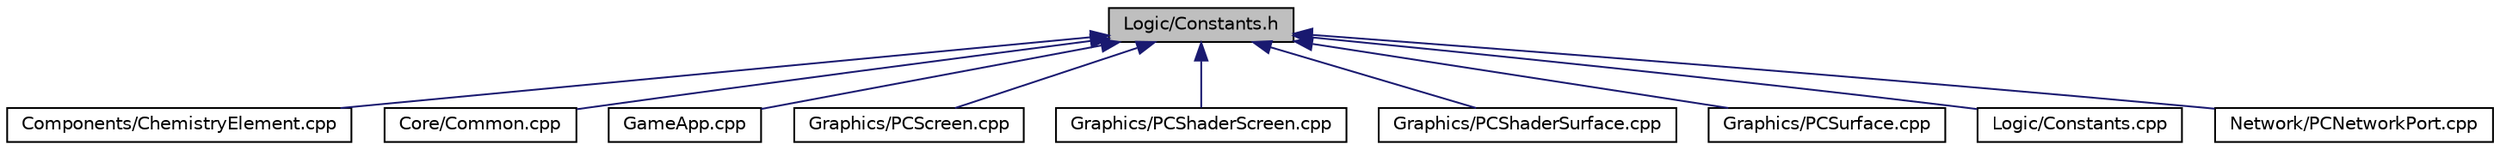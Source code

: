 digraph "Logic/Constants.h"
{
  edge [fontname="Helvetica",fontsize="10",labelfontname="Helvetica",labelfontsize="10"];
  node [fontname="Helvetica",fontsize="10",shape=record];
  Node1 [label="Logic/Constants.h",height=0.2,width=0.4,color="black", fillcolor="grey75", style="filled", fontcolor="black"];
  Node1 -> Node2 [dir="back",color="midnightblue",fontsize="10",style="solid"];
  Node2 [label="Components/ChemistryElement.cpp",height=0.2,width=0.4,color="black", fillcolor="white", style="filled",URL="$ChemistryElement_8cpp.html"];
  Node1 -> Node3 [dir="back",color="midnightblue",fontsize="10",style="solid"];
  Node3 [label="Core/Common.cpp",height=0.2,width=0.4,color="black", fillcolor="white", style="filled",URL="$Common_8cpp.html"];
  Node1 -> Node4 [dir="back",color="midnightblue",fontsize="10",style="solid"];
  Node4 [label="GameApp.cpp",height=0.2,width=0.4,color="black", fillcolor="white", style="filled",URL="$GameApp_8cpp.html"];
  Node1 -> Node5 [dir="back",color="midnightblue",fontsize="10",style="solid"];
  Node5 [label="Graphics/PCScreen.cpp",height=0.2,width=0.4,color="black", fillcolor="white", style="filled",URL="$PCScreen_8cpp.html"];
  Node1 -> Node6 [dir="back",color="midnightblue",fontsize="10",style="solid"];
  Node6 [label="Graphics/PCShaderScreen.cpp",height=0.2,width=0.4,color="black", fillcolor="white", style="filled",URL="$PCShaderScreen_8cpp.html"];
  Node1 -> Node7 [dir="back",color="midnightblue",fontsize="10",style="solid"];
  Node7 [label="Graphics/PCShaderSurface.cpp",height=0.2,width=0.4,color="black", fillcolor="white", style="filled",URL="$PCShaderSurface_8cpp.html"];
  Node1 -> Node8 [dir="back",color="midnightblue",fontsize="10",style="solid"];
  Node8 [label="Graphics/PCSurface.cpp",height=0.2,width=0.4,color="black", fillcolor="white", style="filled",URL="$PCSurface_8cpp.html"];
  Node1 -> Node9 [dir="back",color="midnightblue",fontsize="10",style="solid"];
  Node9 [label="Logic/Constants.cpp",height=0.2,width=0.4,color="black", fillcolor="white", style="filled",URL="$Constants_8cpp.html"];
  Node1 -> Node10 [dir="back",color="midnightblue",fontsize="10",style="solid"];
  Node10 [label="Network/PCNetworkPort.cpp",height=0.2,width=0.4,color="black", fillcolor="white", style="filled",URL="$PCNetworkPort_8cpp.html"];
}
